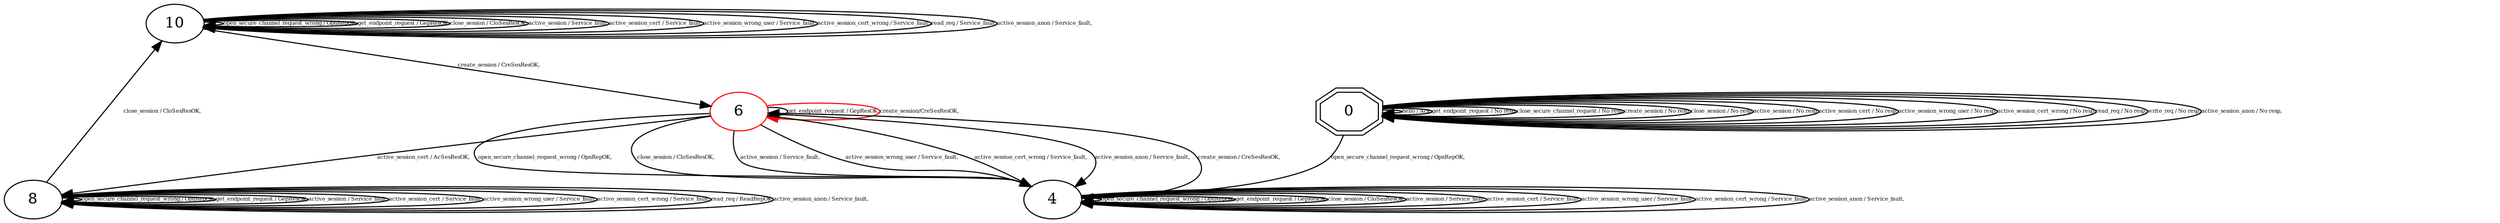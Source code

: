 digraph "Automata" { 
	 "10_1_false" [shape=ellipse,style=filled,fillcolor=white,URL="10",label="10"];
	 "6_1_false" [shape=ellipse,style=filled,fillcolor=white,URL="6",label="6",color=red];
	 "8_1_false" [shape=ellipse,style=filled,fillcolor=white,URL="8",label="8"];
	 "4_1_false" [shape=ellipse,style=filled,fillcolor=white,URL="4",label="4"];
	 "0_1_false" [shape=doubleoctagon,style=filled,fillcolor=white,URL="0",label="0"];
	 "10_1_false"->"6_1_false" [fontsize=5,label="create_session / CreSesResOK,"];
	 "10_1_false"->"10_1_false" [fontsize=5,label="open_secure_channel_request_wrong / OpnRepOK,"];
	 "10_1_false"->"10_1_false" [fontsize=5,label="get_endpoint_request / GepResOK,"];
	 "10_1_false"->"10_1_false" [fontsize=5,label="close_session / CloSesResOK,"];
	 "10_1_false"->"10_1_false" [fontsize=5,label="active_session / Service_fault,"];
	 "10_1_false"->"10_1_false" [fontsize=5,label="active_session_cert / Service_fault,"];
	 "10_1_false"->"10_1_false" [fontsize=5,label="active_session_wrong_user / Service_fault,"];
	 "10_1_false"->"10_1_false" [fontsize=5,label="active_session_cert_wrong / Service_fault,"];
	 "10_1_false"->"10_1_false" [fontsize=5,label="read_req / Service_fault,"];
	 "10_1_false"->"10_1_false" [fontsize=5,label="active_session_anon / Service_fault,"];
	 "6_1_false"->"4_1_false" [fontsize=5,label="open_secure_channel_request_wrong / OpnRepOK,"];
	 "6_1_false"->"4_1_false" [fontsize=5,label="close_session / CloSesResOK,"];
	 "6_1_false"->"4_1_false" [fontsize=5,label="active_session / Service_fault,"];
	 "6_1_false"->"4_1_false" [fontsize=5,label="active_session_wrong_user / Service_fault,"];
	 "6_1_false"->"4_1_false" [fontsize=5,label="active_session_cert_wrong / Service_fault,"];
	 "6_1_false"->"4_1_false" [fontsize=5,label="active_session_anon / Service_fault,"];
	 "6_1_false"->"8_1_false" [fontsize=5,label="active_session_cert / AcSesResOK,"];
	 "6_1_false"->"6_1_false" [fontsize=5,label="get_endpoint_request / GepResOK,"];
	 "4_1_false"->"6_1_false" [fontsize=5,label="create_session / CreSesResOK,"];
	 "4_1_false"->"4_1_false" [fontsize=5,label="open_secure_channel_request_wrong / OpnRepOK,"];
	 "4_1_false"->"4_1_false" [fontsize=5,label="get_endpoint_request / GepResOK,"];
	 "4_1_false"->"4_1_false" [fontsize=5,label="close_session / CloSesResOK,"];
	 "4_1_false"->"4_1_false" [fontsize=5,label="active_session / Service_fault,"];
	 "4_1_false"->"4_1_false" [fontsize=5,label="active_session_cert / Service_fault,"];
	 "4_1_false"->"4_1_false" [fontsize=5,label="active_session_wrong_user / Service_fault,"];
	 "4_1_false"->"4_1_false" [fontsize=5,label="active_session_cert_wrong / Service_fault,"];
	 "4_1_false"->"4_1_false" [fontsize=5,label="active_session_anon / Service_fault,"];
	 "0_1_false"->"4_1_false" [fontsize=5,label="open_secure_channel_request_wrong / OpnRepOK,"];
	 "0_1_false"->"0_1_false" [fontsize=5,label="hello / Ack,"];
	 "0_1_false"->"0_1_false" [fontsize=5,label="get_endpoint_request / No resp,"];
	 "0_1_false"->"0_1_false" [fontsize=5,label="close_secure_channel_request / No resp,"];
	 "0_1_false"->"0_1_false" [fontsize=5,label="create_session / No resp,"];
	 "0_1_false"->"0_1_false" [fontsize=5,label="close_session / No resp,"];
	 "0_1_false"->"0_1_false" [fontsize=5,label="active_session / No resp,"];
	 "0_1_false"->"0_1_false" [fontsize=5,label="active_session_cert / No resp,"];
	 "0_1_false"->"0_1_false" [fontsize=5,label="active_session_wrong_user / No resp,"];
	 "0_1_false"->"0_1_false" [fontsize=5,label="active_session_cert_wrong / No resp,"];
	 "0_1_false"->"0_1_false" [fontsize=5,label="read_req / No resp,"];
	 "0_1_false"->"0_1_false" [fontsize=5,label="write_req / No resp,"];
	 "0_1_false"->"0_1_false" [fontsize=5,label="active_session_anon / No resp,"];
	 "8_1_false"->"8_1_false" [fontsize=5,label="open_secure_channel_request_wrong / OpnRepOK,"];
	 "8_1_false"->"8_1_false" [fontsize=5,label="get_endpoint_request / GepResOK,"];
	 "8_1_false"->"8_1_false" [fontsize=5,label="active_session / Service_fault,"];
	 "8_1_false"->"8_1_false" [fontsize=5,label="active_session_cert / Service_fault,"];
	 "8_1_false"->"8_1_false" [fontsize=5,label="active_session_wrong_user / Service_fault,"];
	 "8_1_false"->"8_1_false" [fontsize=5,label="active_session_cert_wrong / Service_fault,"];
	 "8_1_false"->"8_1_false" [fontsize=5,label="read_req / ReadRepOK,"];
	 "8_1_false"->"8_1_false" [fontsize=5,label="active_session_anon / Service_fault,"];
	 "8_1_false"->"10_1_false" [fontsize=5,label="close_session / CloSesResOK,"];
	"6_1_false"->"6_1_false"[color=red,label="create_session/CreSesResOK,",fontsize=5];}
